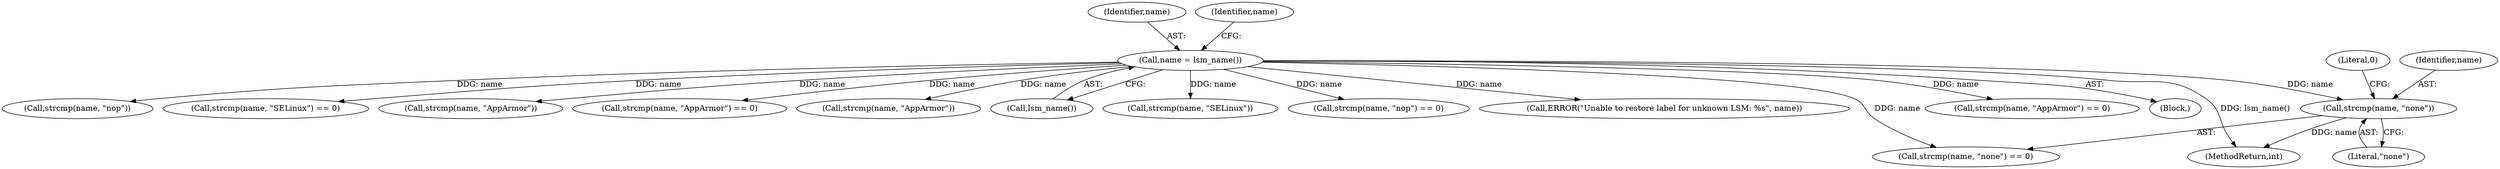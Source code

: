 digraph "0_lxc_81f466d05f2a89cb4f122ef7f593ff3f279b165c_0@API" {
"1000132" [label="(Call,strcmp(name, \"none\"))"];
"1000120" [label="(Call,name = lsm_name())"];
"1000122" [label="(Call,lsm_name())"];
"1000176" [label="(Call,strcmp(name, \"AppArmor\") == 0)"];
"1000135" [label="(Literal,0)"];
"1000121" [label="(Identifier,name)"];
"1000287" [label="(MethodReturn,int)"];
"1000105" [label="(Block,)"];
"1000125" [label="(Call,strcmp(name, \"nop\"))"];
"1000241" [label="(Call,strcmp(name, \"SELinux\") == 0)"];
"1000139" [label="(Call,strcmp(name, \"AppArmor\"))"];
"1000131" [label="(Call,strcmp(name, \"none\") == 0)"];
"1000120" [label="(Call,name = lsm_name())"];
"1000138" [label="(Call,strcmp(name, \"AppArmor\") == 0)"];
"1000177" [label="(Call,strcmp(name, \"AppArmor\"))"];
"1000133" [label="(Identifier,name)"];
"1000242" [label="(Call,strcmp(name, \"SELinux\"))"];
"1000124" [label="(Call,strcmp(name, \"nop\") == 0)"];
"1000126" [label="(Identifier,name)"];
"1000267" [label="(Call,ERROR(\"Unable to restore label for unknown LSM: %s\", name))"];
"1000134" [label="(Literal,\"none\")"];
"1000132" [label="(Call,strcmp(name, \"none\"))"];
"1000132" -> "1000131"  [label="AST: "];
"1000132" -> "1000134"  [label="CFG: "];
"1000133" -> "1000132"  [label="AST: "];
"1000134" -> "1000132"  [label="AST: "];
"1000135" -> "1000132"  [label="CFG: "];
"1000132" -> "1000287"  [label="DDG: name"];
"1000120" -> "1000132"  [label="DDG: name"];
"1000120" -> "1000105"  [label="AST: "];
"1000120" -> "1000122"  [label="CFG: "];
"1000121" -> "1000120"  [label="AST: "];
"1000122" -> "1000120"  [label="AST: "];
"1000126" -> "1000120"  [label="CFG: "];
"1000120" -> "1000287"  [label="DDG: lsm_name()"];
"1000120" -> "1000124"  [label="DDG: name"];
"1000120" -> "1000125"  [label="DDG: name"];
"1000120" -> "1000131"  [label="DDG: name"];
"1000120" -> "1000138"  [label="DDG: name"];
"1000120" -> "1000139"  [label="DDG: name"];
"1000120" -> "1000176"  [label="DDG: name"];
"1000120" -> "1000177"  [label="DDG: name"];
"1000120" -> "1000241"  [label="DDG: name"];
"1000120" -> "1000242"  [label="DDG: name"];
"1000120" -> "1000267"  [label="DDG: name"];
}
